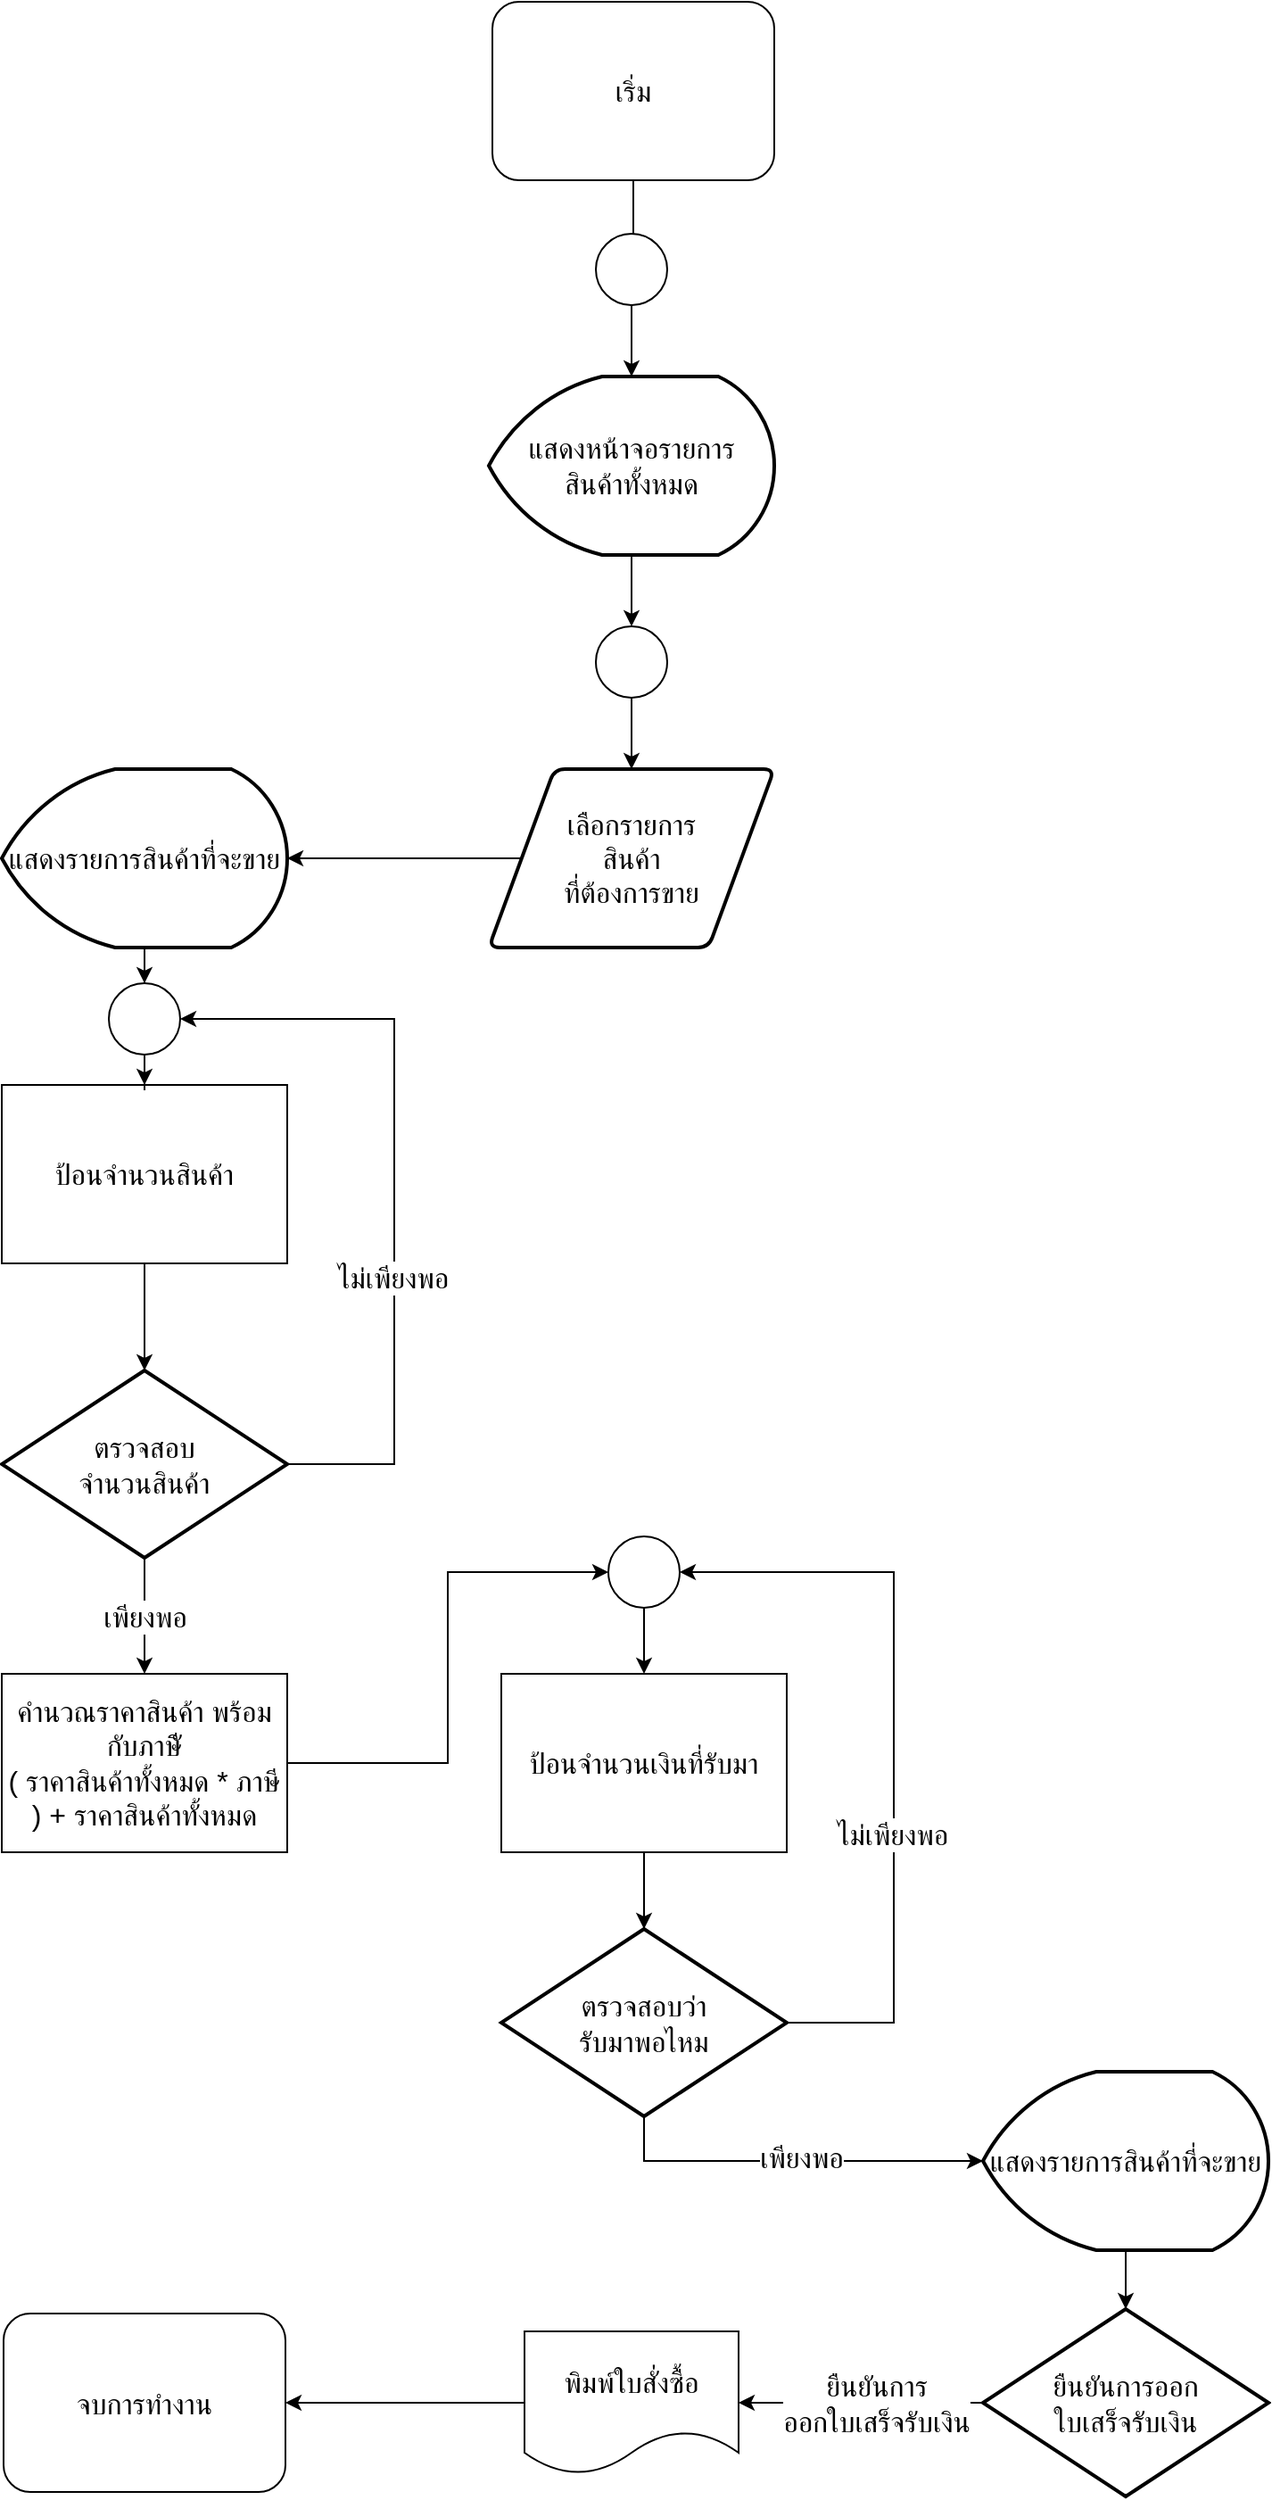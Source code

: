 <mxfile version="20.8.13" type="device"><diagram name="Page-1" id="IYAZDwtAcJGco_g8LV-w"><mxGraphModel dx="1335" dy="703" grid="1" gridSize="10" guides="1" tooltips="1" connect="1" arrows="1" fold="1" page="1" pageScale="1" pageWidth="850" pageHeight="1100" math="0" shadow="0"><root><mxCell id="0"/><mxCell id="1" parent="0"/><mxCell id="pADitKdH-pY09Q10ZXv9-1" value="" style="edgeStyle=orthogonalEdgeStyle;rounded=0;orthogonalLoop=1;jettySize=auto;html=1;fontSize=16;" edge="1" parent="1" source="pADitKdH-pY09Q10ZXv9-2"><mxGeometry relative="1" as="geometry"><mxPoint x="424" y="170" as="targetPoint"/></mxGeometry></mxCell><mxCell id="pADitKdH-pY09Q10ZXv9-2" value="เริ่ม" style="rounded=1;whiteSpace=wrap;html=1;fontSize=16;glass=0;strokeWidth=1;shadow=0;" vertex="1" parent="1"><mxGeometry x="345" y="20" width="158" height="100" as="geometry"/></mxCell><mxCell id="pADitKdH-pY09Q10ZXv9-3" value="" style="edgeStyle=orthogonalEdgeStyle;rounded=0;orthogonalLoop=1;jettySize=auto;html=1;fontSize=16;" edge="1" parent="1" source="pADitKdH-pY09Q10ZXv9-4" target="pADitKdH-pY09Q10ZXv9-6"><mxGeometry relative="1" as="geometry"/></mxCell><mxCell id="pADitKdH-pY09Q10ZXv9-4" value="" style="ellipse;whiteSpace=wrap;html=1;aspect=fixed;fontSize=16;" vertex="1" parent="1"><mxGeometry x="403" y="150" width="40" height="40" as="geometry"/></mxCell><mxCell id="pADitKdH-pY09Q10ZXv9-5" value="" style="edgeStyle=orthogonalEdgeStyle;rounded=0;orthogonalLoop=1;jettySize=auto;html=1;fontSize=16;" edge="1" parent="1" source="pADitKdH-pY09Q10ZXv9-6" target="pADitKdH-pY09Q10ZXv9-8"><mxGeometry relative="1" as="geometry"/></mxCell><mxCell id="pADitKdH-pY09Q10ZXv9-6" value="แสดงหน้าจอรายการ&lt;br style=&quot;font-size: 16px;&quot;&gt;สินค้าทั้งหมด" style="strokeWidth=2;html=1;shape=mxgraph.flowchart.display;whiteSpace=wrap;fontSize=16;" vertex="1" parent="1"><mxGeometry x="343" y="230" width="160" height="100" as="geometry"/></mxCell><mxCell id="pADitKdH-pY09Q10ZXv9-7" value="" style="edgeStyle=orthogonalEdgeStyle;rounded=0;orthogonalLoop=1;jettySize=auto;html=1;fontSize=16;" edge="1" parent="1" source="pADitKdH-pY09Q10ZXv9-8" target="pADitKdH-pY09Q10ZXv9-10"><mxGeometry relative="1" as="geometry"/></mxCell><mxCell id="pADitKdH-pY09Q10ZXv9-8" value="" style="ellipse;whiteSpace=wrap;html=1;aspect=fixed;fontSize=16;" vertex="1" parent="1"><mxGeometry x="403" y="370" width="40" height="40" as="geometry"/></mxCell><mxCell id="pADitKdH-pY09Q10ZXv9-9" value="" style="edgeStyle=orthogonalEdgeStyle;rounded=0;orthogonalLoop=1;jettySize=auto;html=1;fontSize=16;" edge="1" parent="1" source="pADitKdH-pY09Q10ZXv9-10" target="pADitKdH-pY09Q10ZXv9-12"><mxGeometry relative="1" as="geometry"/></mxCell><mxCell id="pADitKdH-pY09Q10ZXv9-10" value="เลือกรายการ&lt;br style=&quot;font-size: 16px;&quot;&gt;สินค้า&lt;br style=&quot;font-size: 16px;&quot;&gt;ที่ต้องการขาย" style="shape=parallelogram;html=1;strokeWidth=2;perimeter=parallelogramPerimeter;whiteSpace=wrap;rounded=1;arcSize=12;size=0.23;fontSize=16;" vertex="1" parent="1"><mxGeometry x="343" y="450" width="160" height="100" as="geometry"/></mxCell><mxCell id="pADitKdH-pY09Q10ZXv9-11" value="" style="edgeStyle=orthogonalEdgeStyle;rounded=0;orthogonalLoop=1;jettySize=auto;html=1;fontFamily=Tahoma;fontSize=16;endArrow=classic;endFill=1;" edge="1" parent="1" source="pADitKdH-pY09Q10ZXv9-12" target="pADitKdH-pY09Q10ZXv9-30"><mxGeometry relative="1" as="geometry"/></mxCell><mxCell id="pADitKdH-pY09Q10ZXv9-12" value="แสดงรายการสินค้าที่จะขาย" style="strokeWidth=2;html=1;shape=mxgraph.flowchart.display;whiteSpace=wrap;fontSize=16;" vertex="1" parent="1"><mxGeometry x="70" y="450" width="160" height="100" as="geometry"/></mxCell><mxCell id="pADitKdH-pY09Q10ZXv9-13" style="edgeStyle=orthogonalEdgeStyle;rounded=0;orthogonalLoop=1;jettySize=auto;html=1;exitX=1;exitY=0.5;exitDx=0;exitDy=0;entryX=0;entryY=0.5;entryDx=0;entryDy=0;fontFamily=Tahoma;fontSize=16;endArrow=classic;endFill=1;" edge="1" parent="1" source="pADitKdH-pY09Q10ZXv9-14" target="pADitKdH-pY09Q10ZXv9-39"><mxGeometry relative="1" as="geometry"/></mxCell><mxCell id="pADitKdH-pY09Q10ZXv9-14" value="คำนวณราคาสินค้า พร้อมกับภาษัี&lt;br style=&quot;font-size: 16px;&quot;&gt;( ราคาสินค้าทั้งหมด * ภาษี ) + ราคาสินค้าทั้งหมด" style="rounded=0;whiteSpace=wrap;html=1;fontSize=16;" vertex="1" parent="1"><mxGeometry x="70" y="957" width="160" height="100" as="geometry"/></mxCell><mxCell id="pADitKdH-pY09Q10ZXv9-15" value="" style="edgeStyle=orthogonalEdgeStyle;rounded=0;orthogonalLoop=1;jettySize=auto;html=1;fontSize=16;" edge="1" parent="1" source="pADitKdH-pY09Q10ZXv9-16" target="pADitKdH-pY09Q10ZXv9-19"><mxGeometry relative="1" as="geometry"/></mxCell><mxCell id="pADitKdH-pY09Q10ZXv9-16" value="แสดงรายการสินค้าที่จะขาย" style="strokeWidth=2;html=1;shape=mxgraph.flowchart.display;whiteSpace=wrap;fontSize=16;" vertex="1" parent="1"><mxGeometry x="620" y="1180" width="160" height="100" as="geometry"/></mxCell><mxCell id="pADitKdH-pY09Q10ZXv9-17" value="" style="edgeStyle=orthogonalEdgeStyle;rounded=0;orthogonalLoop=1;jettySize=auto;html=1;fontSize=16;" edge="1" parent="1" source="pADitKdH-pY09Q10ZXv9-19" target="pADitKdH-pY09Q10ZXv9-21"><mxGeometry relative="1" as="geometry"/></mxCell><mxCell id="pADitKdH-pY09Q10ZXv9-18" value="ยืนยันการ&lt;br&gt;ออกใบเสร็จรับเงิน" style="edgeLabel;html=1;align=center;verticalAlign=middle;resizable=0;points=[];fontSize=16;" vertex="1" connectable="0" parent="pADitKdH-pY09Q10ZXv9-17"><mxGeometry x="-0.25" y="1" relative="1" as="geometry"><mxPoint x="-9" y="-1" as="offset"/></mxGeometry></mxCell><mxCell id="pADitKdH-pY09Q10ZXv9-19" value="ยืนยันการออก&lt;br style=&quot;font-size: 16px;&quot;&gt;ใบเสร็จรับเงิน" style="strokeWidth=2;html=1;shape=mxgraph.flowchart.decision;whiteSpace=wrap;rounded=0;fontSize=16;" vertex="1" parent="1"><mxGeometry x="620" y="1313" width="160" height="105" as="geometry"/></mxCell><mxCell id="pADitKdH-pY09Q10ZXv9-20" value="" style="edgeStyle=orthogonalEdgeStyle;rounded=0;orthogonalLoop=1;jettySize=auto;html=1;fontSize=16;" edge="1" parent="1" source="pADitKdH-pY09Q10ZXv9-21" target="pADitKdH-pY09Q10ZXv9-22"><mxGeometry relative="1" as="geometry"/></mxCell><mxCell id="pADitKdH-pY09Q10ZXv9-21" value="พิมพ์ใบสั่งซื้อ" style="shape=document;whiteSpace=wrap;html=1;boundedLbl=1;fontSize=16;" vertex="1" parent="1"><mxGeometry x="363" y="1325.5" width="120" height="80" as="geometry"/></mxCell><mxCell id="pADitKdH-pY09Q10ZXv9-22" value="จบการทำงาน" style="rounded=1;whiteSpace=wrap;html=1;fontSize=16;glass=0;strokeWidth=1;shadow=0;" vertex="1" parent="1"><mxGeometry x="71" y="1315.5" width="158" height="100" as="geometry"/></mxCell><mxCell id="pADitKdH-pY09Q10ZXv9-23" value="" style="edgeStyle=orthogonalEdgeStyle;rounded=0;orthogonalLoop=1;jettySize=auto;html=1;fontFamily=Tahoma;fontSize=16;endArrow=classic;endFill=1;" edge="1" parent="1" source="pADitKdH-pY09Q10ZXv9-24" target="pADitKdH-pY09Q10ZXv9-28"><mxGeometry relative="1" as="geometry"/></mxCell><mxCell id="pADitKdH-pY09Q10ZXv9-24" value="ป้อนจำนวนสินค้า" style="rounded=0;whiteSpace=wrap;html=1;fontSize=16;" vertex="1" parent="1"><mxGeometry x="70" y="627" width="160" height="100" as="geometry"/></mxCell><mxCell id="pADitKdH-pY09Q10ZXv9-25" value="เพียงพอ" style="edgeStyle=orthogonalEdgeStyle;rounded=0;orthogonalLoop=1;jettySize=auto;html=1;fontFamily=Tahoma;fontSize=16;endArrow=classic;endFill=1;" edge="1" parent="1" source="pADitKdH-pY09Q10ZXv9-28" target="pADitKdH-pY09Q10ZXv9-14"><mxGeometry relative="1" as="geometry"/></mxCell><mxCell id="pADitKdH-pY09Q10ZXv9-26" style="edgeStyle=orthogonalEdgeStyle;rounded=0;orthogonalLoop=1;jettySize=auto;html=1;exitX=1;exitY=0.5;exitDx=0;exitDy=0;exitPerimeter=0;entryX=1;entryY=0.5;entryDx=0;entryDy=0;fontFamily=Tahoma;fontSize=16;endArrow=classic;endFill=1;" edge="1" parent="1" source="pADitKdH-pY09Q10ZXv9-28" target="pADitKdH-pY09Q10ZXv9-30"><mxGeometry relative="1" as="geometry"><Array as="points"><mxPoint x="290" y="840"/><mxPoint x="290" y="590"/></Array></mxGeometry></mxCell><mxCell id="pADitKdH-pY09Q10ZXv9-27" value="ไม่เพียงพอ" style="edgeLabel;html=1;align=center;verticalAlign=middle;resizable=0;points=[];fontSize=16;fontFamily=Tahoma;" vertex="1" connectable="0" parent="pADitKdH-pY09Q10ZXv9-26"><mxGeometry x="-0.235" y="1" relative="1" as="geometry"><mxPoint as="offset"/></mxGeometry></mxCell><mxCell id="pADitKdH-pY09Q10ZXv9-28" value="ตรวจสอบ &lt;br&gt;จำนวนสินค้า" style="strokeWidth=2;html=1;shape=mxgraph.flowchart.decision;whiteSpace=wrap;rounded=0;fontSize=16;" vertex="1" parent="1"><mxGeometry x="70" y="787" width="160" height="105" as="geometry"/></mxCell><mxCell id="pADitKdH-pY09Q10ZXv9-29" value="" style="edgeStyle=orthogonalEdgeStyle;rounded=0;orthogonalLoop=1;jettySize=auto;html=1;fontFamily=Tahoma;fontSize=16;endArrow=classic;endFill=1;" edge="1" parent="1" source="pADitKdH-pY09Q10ZXv9-30" target="pADitKdH-pY09Q10ZXv9-24"><mxGeometry relative="1" as="geometry"/></mxCell><mxCell id="pADitKdH-pY09Q10ZXv9-30" value="" style="ellipse;whiteSpace=wrap;html=1;aspect=fixed;fontSize=16;" vertex="1" parent="1"><mxGeometry x="130" y="570" width="40" height="40" as="geometry"/></mxCell><mxCell id="pADitKdH-pY09Q10ZXv9-31" value="" style="edgeStyle=orthogonalEdgeStyle;rounded=0;orthogonalLoop=1;jettySize=auto;html=1;fontFamily=Tahoma;fontSize=16;endArrow=classic;endFill=1;" edge="1" parent="1" source="pADitKdH-pY09Q10ZXv9-32" target="pADitKdH-pY09Q10ZXv9-37"><mxGeometry relative="1" as="geometry"/></mxCell><mxCell id="pADitKdH-pY09Q10ZXv9-32" value="ป้อนจำนวนเงินที่รับมา" style="rounded=0;whiteSpace=wrap;html=1;fontSize=16;" vertex="1" parent="1"><mxGeometry x="350" y="957" width="160" height="100" as="geometry"/></mxCell><mxCell id="pADitKdH-pY09Q10ZXv9-33" style="edgeStyle=orthogonalEdgeStyle;rounded=0;orthogonalLoop=1;jettySize=auto;html=1;exitX=1;exitY=0.5;exitDx=0;exitDy=0;exitPerimeter=0;entryX=1;entryY=0.5;entryDx=0;entryDy=0;fontFamily=Tahoma;fontSize=16;endArrow=classic;endFill=1;" edge="1" parent="1" source="pADitKdH-pY09Q10ZXv9-37" target="pADitKdH-pY09Q10ZXv9-39"><mxGeometry relative="1" as="geometry"><Array as="points"><mxPoint x="570" y="1153"/><mxPoint x="570" y="900"/></Array></mxGeometry></mxCell><mxCell id="pADitKdH-pY09Q10ZXv9-34" value="ไม่เพียงพอ" style="edgeLabel;html=1;align=center;verticalAlign=middle;resizable=0;points=[];fontSize=16;fontFamily=Tahoma;" vertex="1" connectable="0" parent="pADitKdH-pY09Q10ZXv9-33"><mxGeometry x="-0.233" y="1" relative="1" as="geometry"><mxPoint as="offset"/></mxGeometry></mxCell><mxCell id="pADitKdH-pY09Q10ZXv9-35" style="edgeStyle=orthogonalEdgeStyle;rounded=0;orthogonalLoop=1;jettySize=auto;html=1;exitX=0.5;exitY=1;exitDx=0;exitDy=0;exitPerimeter=0;entryX=0;entryY=0.5;entryDx=0;entryDy=0;entryPerimeter=0;fontFamily=Tahoma;fontSize=16;endArrow=classic;endFill=1;" edge="1" parent="1" source="pADitKdH-pY09Q10ZXv9-37" target="pADitKdH-pY09Q10ZXv9-16"><mxGeometry relative="1" as="geometry"/></mxCell><mxCell id="pADitKdH-pY09Q10ZXv9-36" value="เพียงพอ" style="edgeLabel;html=1;align=center;verticalAlign=middle;resizable=0;points=[];fontSize=16;fontFamily=Tahoma;" vertex="1" connectable="0" parent="pADitKdH-pY09Q10ZXv9-35"><mxGeometry x="0.052" y="2" relative="1" as="geometry"><mxPoint as="offset"/></mxGeometry></mxCell><mxCell id="pADitKdH-pY09Q10ZXv9-37" value="ตรวจสอบว่า&lt;br&gt;รับมาพอไหม" style="strokeWidth=2;html=1;shape=mxgraph.flowchart.decision;whiteSpace=wrap;rounded=0;fontSize=16;" vertex="1" parent="1"><mxGeometry x="350" y="1100" width="160" height="105" as="geometry"/></mxCell><mxCell id="pADitKdH-pY09Q10ZXv9-38" value="" style="edgeStyle=orthogonalEdgeStyle;rounded=0;orthogonalLoop=1;jettySize=auto;html=1;fontFamily=Tahoma;fontSize=16;endArrow=classic;endFill=1;" edge="1" parent="1" source="pADitKdH-pY09Q10ZXv9-39" target="pADitKdH-pY09Q10ZXv9-32"><mxGeometry relative="1" as="geometry"/></mxCell><mxCell id="pADitKdH-pY09Q10ZXv9-39" value="" style="ellipse;whiteSpace=wrap;html=1;aspect=fixed;fontSize=16;" vertex="1" parent="1"><mxGeometry x="410" y="880" width="40" height="40" as="geometry"/></mxCell></root></mxGraphModel></diagram></mxfile>